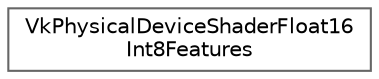 digraph "类继承关系图"
{
 // LATEX_PDF_SIZE
  bgcolor="transparent";
  edge [fontname=Helvetica,fontsize=10,labelfontname=Helvetica,labelfontsize=10];
  node [fontname=Helvetica,fontsize=10,shape=box,height=0.2,width=0.4];
  rankdir="LR";
  Node0 [id="Node000000",label="VkPhysicalDeviceShaderFloat16\lInt8Features",height=0.2,width=0.4,color="grey40", fillcolor="white", style="filled",URL="$struct_vk_physical_device_shader_float16_int8_features.html",tooltip=" "];
}
